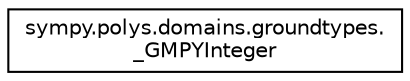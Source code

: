 digraph "Graphical Class Hierarchy"
{
 // LATEX_PDF_SIZE
  edge [fontname="Helvetica",fontsize="10",labelfontname="Helvetica",labelfontsize="10"];
  node [fontname="Helvetica",fontsize="10",shape=record];
  rankdir="LR";
  Node0 [label="sympy.polys.domains.groundtypes.\l_GMPYInteger",height=0.2,width=0.4,color="black", fillcolor="white", style="filled",URL="$classsympy_1_1polys_1_1domains_1_1groundtypes_1_1__GMPYInteger.html",tooltip=" "];
}
